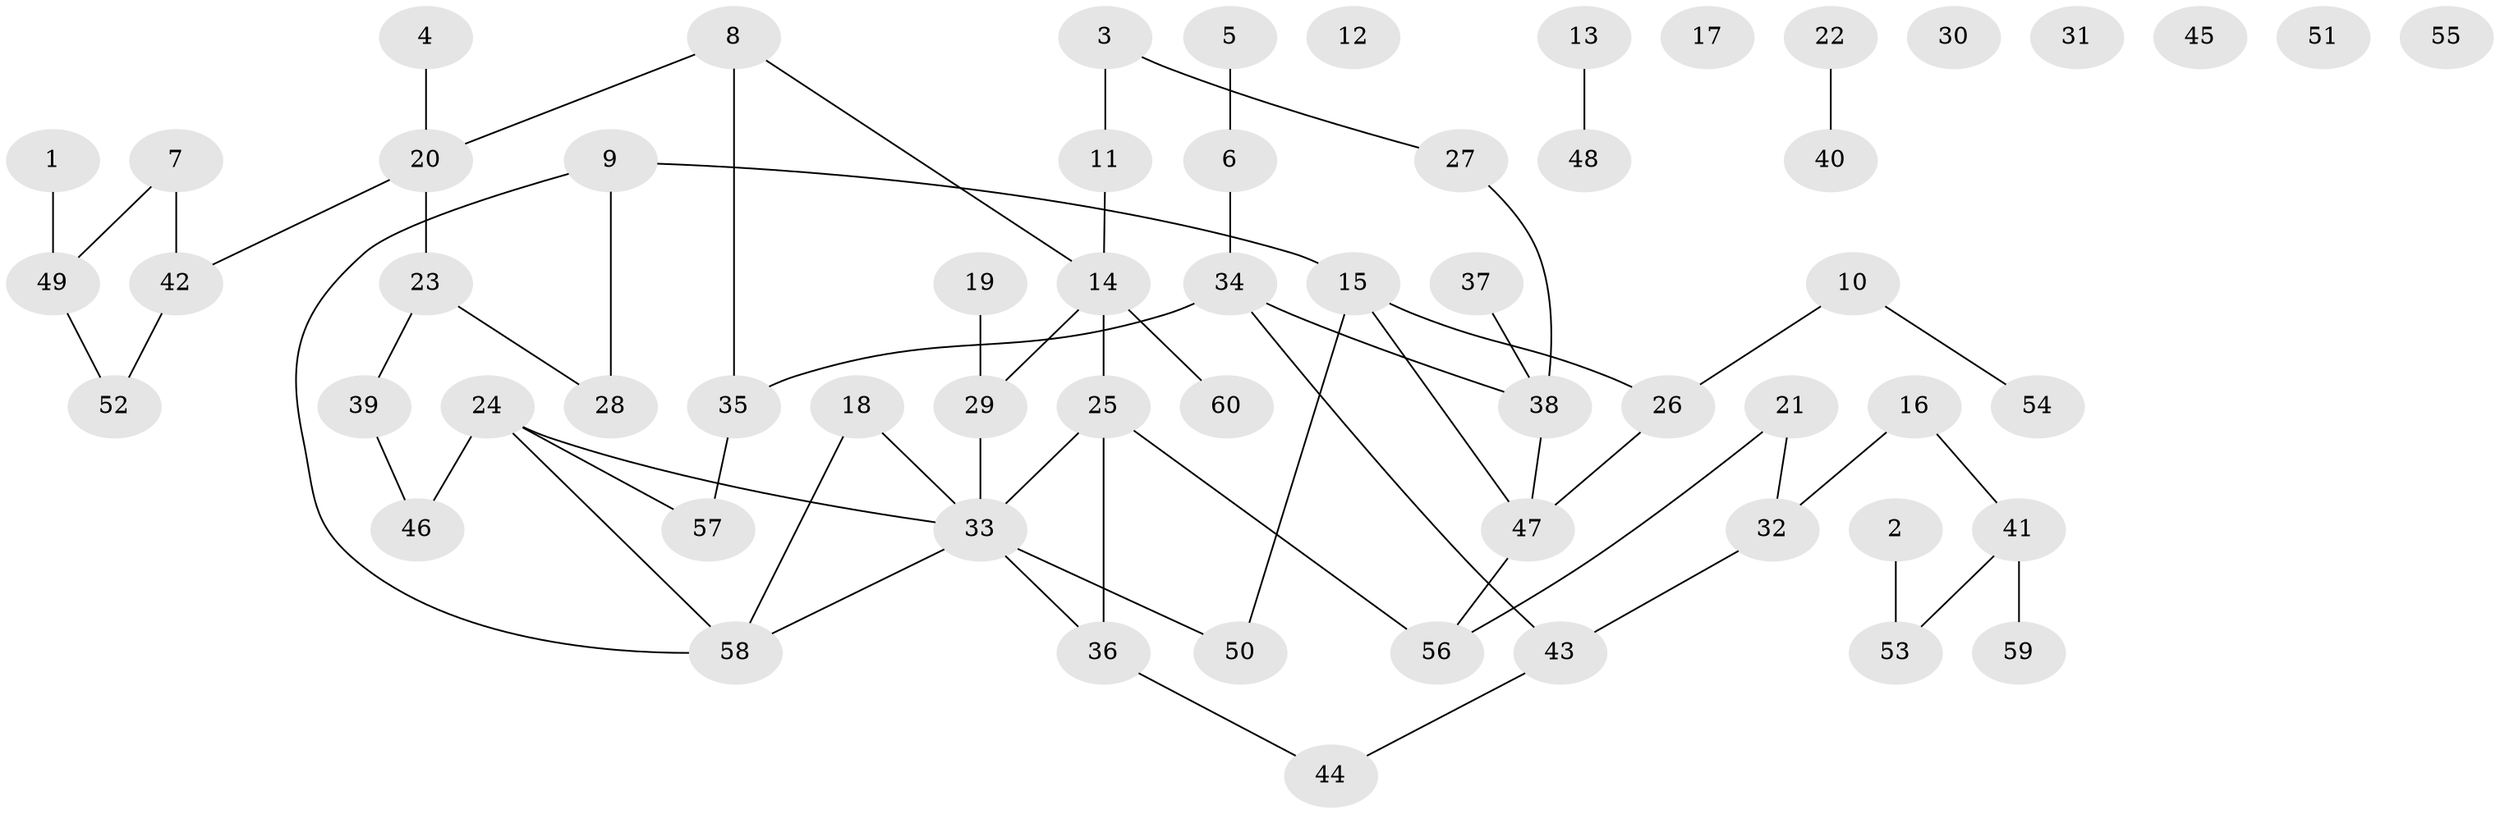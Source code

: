 // coarse degree distribution, {1: 0.19047619047619047, 4: 0.23809523809523808, 3: 0.19047619047619047, 2: 0.23809523809523808, 6: 0.047619047619047616, 5: 0.09523809523809523}
// Generated by graph-tools (version 1.1) at 2025/35/03/04/25 23:35:50]
// undirected, 60 vertices, 65 edges
graph export_dot {
  node [color=gray90,style=filled];
  1;
  2;
  3;
  4;
  5;
  6;
  7;
  8;
  9;
  10;
  11;
  12;
  13;
  14;
  15;
  16;
  17;
  18;
  19;
  20;
  21;
  22;
  23;
  24;
  25;
  26;
  27;
  28;
  29;
  30;
  31;
  32;
  33;
  34;
  35;
  36;
  37;
  38;
  39;
  40;
  41;
  42;
  43;
  44;
  45;
  46;
  47;
  48;
  49;
  50;
  51;
  52;
  53;
  54;
  55;
  56;
  57;
  58;
  59;
  60;
  1 -- 49;
  2 -- 53;
  3 -- 11;
  3 -- 27;
  4 -- 20;
  5 -- 6;
  6 -- 34;
  7 -- 42;
  7 -- 49;
  8 -- 14;
  8 -- 20;
  8 -- 35;
  9 -- 15;
  9 -- 28;
  9 -- 58;
  10 -- 26;
  10 -- 54;
  11 -- 14;
  13 -- 48;
  14 -- 25;
  14 -- 29;
  14 -- 60;
  15 -- 26;
  15 -- 47;
  15 -- 50;
  16 -- 32;
  16 -- 41;
  18 -- 33;
  18 -- 58;
  19 -- 29;
  20 -- 23;
  20 -- 42;
  21 -- 32;
  21 -- 56;
  22 -- 40;
  23 -- 28;
  23 -- 39;
  24 -- 33;
  24 -- 46;
  24 -- 57;
  24 -- 58;
  25 -- 33;
  25 -- 36;
  25 -- 56;
  26 -- 47;
  27 -- 38;
  29 -- 33;
  32 -- 43;
  33 -- 36;
  33 -- 50;
  33 -- 58;
  34 -- 35;
  34 -- 38;
  34 -- 43;
  35 -- 57;
  36 -- 44;
  37 -- 38;
  38 -- 47;
  39 -- 46;
  41 -- 53;
  41 -- 59;
  42 -- 52;
  43 -- 44;
  47 -- 56;
  49 -- 52;
}
